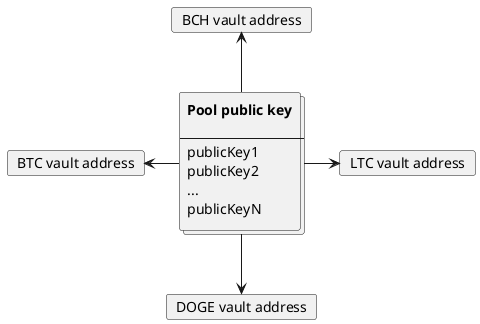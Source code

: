 @startuml

collections poolPublicKey [
<b>Pool public key

----
publicKey1
publicKey2
...
publicKeyN
]

card "BTC vault address" as btc
card "DOGE vault address" as doge
card "LTC vault address" as ltc
card "BCH vault address" as bch

poolPublicKey -l-> btc
poolPublicKey -d-> doge
poolPublicKey -r-> ltc
poolPublicKey -u-> bch

@enduml
